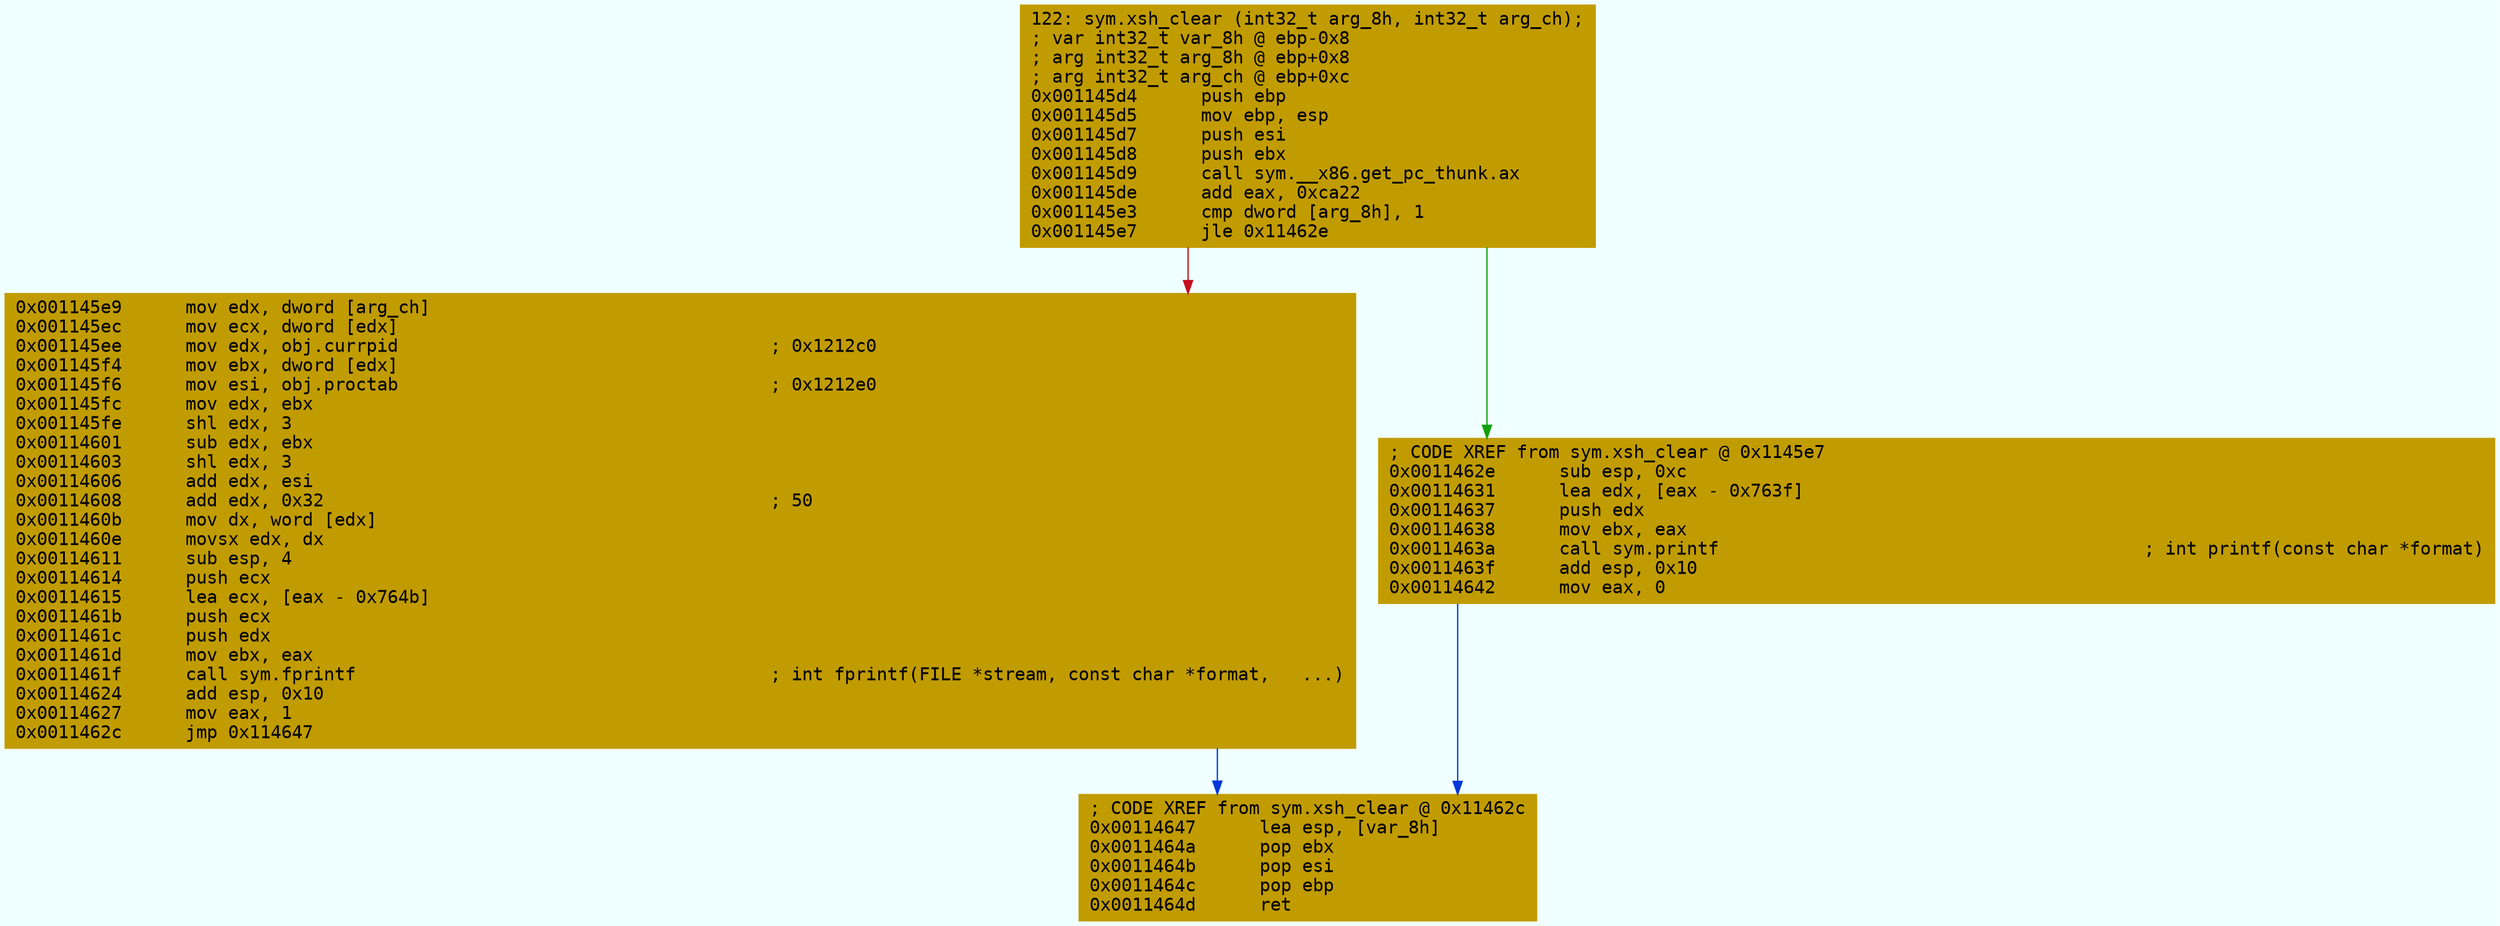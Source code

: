 digraph code {
	graph [bgcolor=azure fontsize=8 fontname="Courier" splines="ortho"];
	node [fillcolor=gray style=filled shape=box];
	edge [arrowhead="normal"];
	"0x001145d4" [URL="sym.xsh_clear/0x001145d4", fillcolor="#c19c00",color="#c19c00", fontname="Courier",label="122: sym.xsh_clear (int32_t arg_8h, int32_t arg_ch);\l; var int32_t var_8h @ ebp-0x8\l; arg int32_t arg_8h @ ebp+0x8\l; arg int32_t arg_ch @ ebp+0xc\l0x001145d4      push ebp\l0x001145d5      mov ebp, esp\l0x001145d7      push esi\l0x001145d8      push ebx\l0x001145d9      call sym.__x86.get_pc_thunk.ax\l0x001145de      add eax, 0xca22\l0x001145e3      cmp dword [arg_8h], 1\l0x001145e7      jle 0x11462e\l"]
	"0x001145e9" [URL="sym.xsh_clear/0x001145e9", fillcolor="#c19c00",color="#c19c00", fontname="Courier",label="0x001145e9      mov edx, dword [arg_ch]\l0x001145ec      mov ecx, dword [edx]\l0x001145ee      mov edx, obj.currpid                                   ; 0x1212c0\l0x001145f4      mov ebx, dword [edx]\l0x001145f6      mov esi, obj.proctab                                   ; 0x1212e0\l0x001145fc      mov edx, ebx\l0x001145fe      shl edx, 3\l0x00114601      sub edx, ebx\l0x00114603      shl edx, 3\l0x00114606      add edx, esi\l0x00114608      add edx, 0x32                                          ; 50\l0x0011460b      mov dx, word [edx]\l0x0011460e      movsx edx, dx\l0x00114611      sub esp, 4\l0x00114614      push ecx\l0x00114615      lea ecx, [eax - 0x764b]\l0x0011461b      push ecx\l0x0011461c      push edx\l0x0011461d      mov ebx, eax\l0x0011461f      call sym.fprintf                                       ; int fprintf(FILE *stream, const char *format,   ...)\l0x00114624      add esp, 0x10\l0x00114627      mov eax, 1\l0x0011462c      jmp 0x114647\l"]
	"0x0011462e" [URL="sym.xsh_clear/0x0011462e", fillcolor="#c19c00",color="#c19c00", fontname="Courier",label="; CODE XREF from sym.xsh_clear @ 0x1145e7\l0x0011462e      sub esp, 0xc\l0x00114631      lea edx, [eax - 0x763f]\l0x00114637      push edx\l0x00114638      mov ebx, eax\l0x0011463a      call sym.printf                                        ; int printf(const char *format)\l0x0011463f      add esp, 0x10\l0x00114642      mov eax, 0\l"]
	"0x00114647" [URL="sym.xsh_clear/0x00114647", fillcolor="#c19c00",color="#c19c00", fontname="Courier",label="; CODE XREF from sym.xsh_clear @ 0x11462c\l0x00114647      lea esp, [var_8h]\l0x0011464a      pop ebx\l0x0011464b      pop esi\l0x0011464c      pop ebp\l0x0011464d      ret\l"]
        "0x001145d4" -> "0x0011462e" [color="#13a10e"];
        "0x001145d4" -> "0x001145e9" [color="#c50f1f"];
        "0x001145e9" -> "0x00114647" [color="#0037da"];
        "0x0011462e" -> "0x00114647" [color="#0037da"];
}
